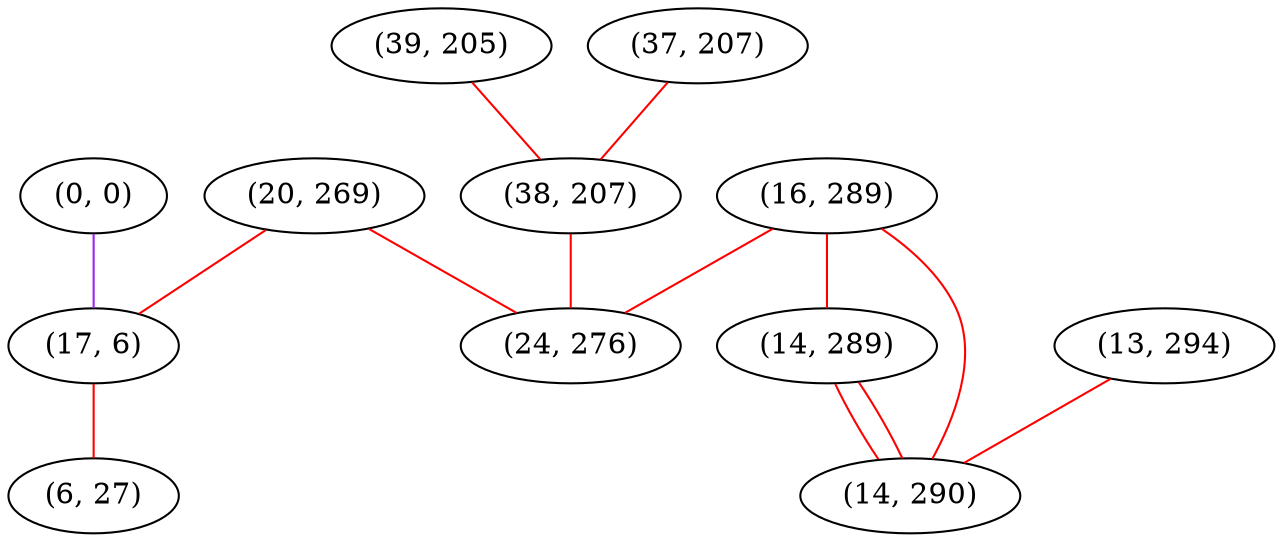 graph "" {
"(20, 269)";
"(13, 294)";
"(0, 0)";
"(17, 6)";
"(39, 205)";
"(16, 289)";
"(14, 289)";
"(37, 207)";
"(6, 27)";
"(14, 290)";
"(38, 207)";
"(24, 276)";
"(20, 269)" -- "(17, 6)"  [color=red, key=0, weight=1];
"(20, 269)" -- "(24, 276)"  [color=red, key=0, weight=1];
"(13, 294)" -- "(14, 290)"  [color=red, key=0, weight=1];
"(0, 0)" -- "(17, 6)"  [color=purple, key=0, weight=4];
"(17, 6)" -- "(6, 27)"  [color=red, key=0, weight=1];
"(39, 205)" -- "(38, 207)"  [color=red, key=0, weight=1];
"(16, 289)" -- "(14, 289)"  [color=red, key=0, weight=1];
"(16, 289)" -- "(14, 290)"  [color=red, key=0, weight=1];
"(16, 289)" -- "(24, 276)"  [color=red, key=0, weight=1];
"(14, 289)" -- "(14, 290)"  [color=red, key=0, weight=1];
"(14, 289)" -- "(14, 290)"  [color=red, key=1, weight=1];
"(37, 207)" -- "(38, 207)"  [color=red, key=0, weight=1];
"(38, 207)" -- "(24, 276)"  [color=red, key=0, weight=1];
}
